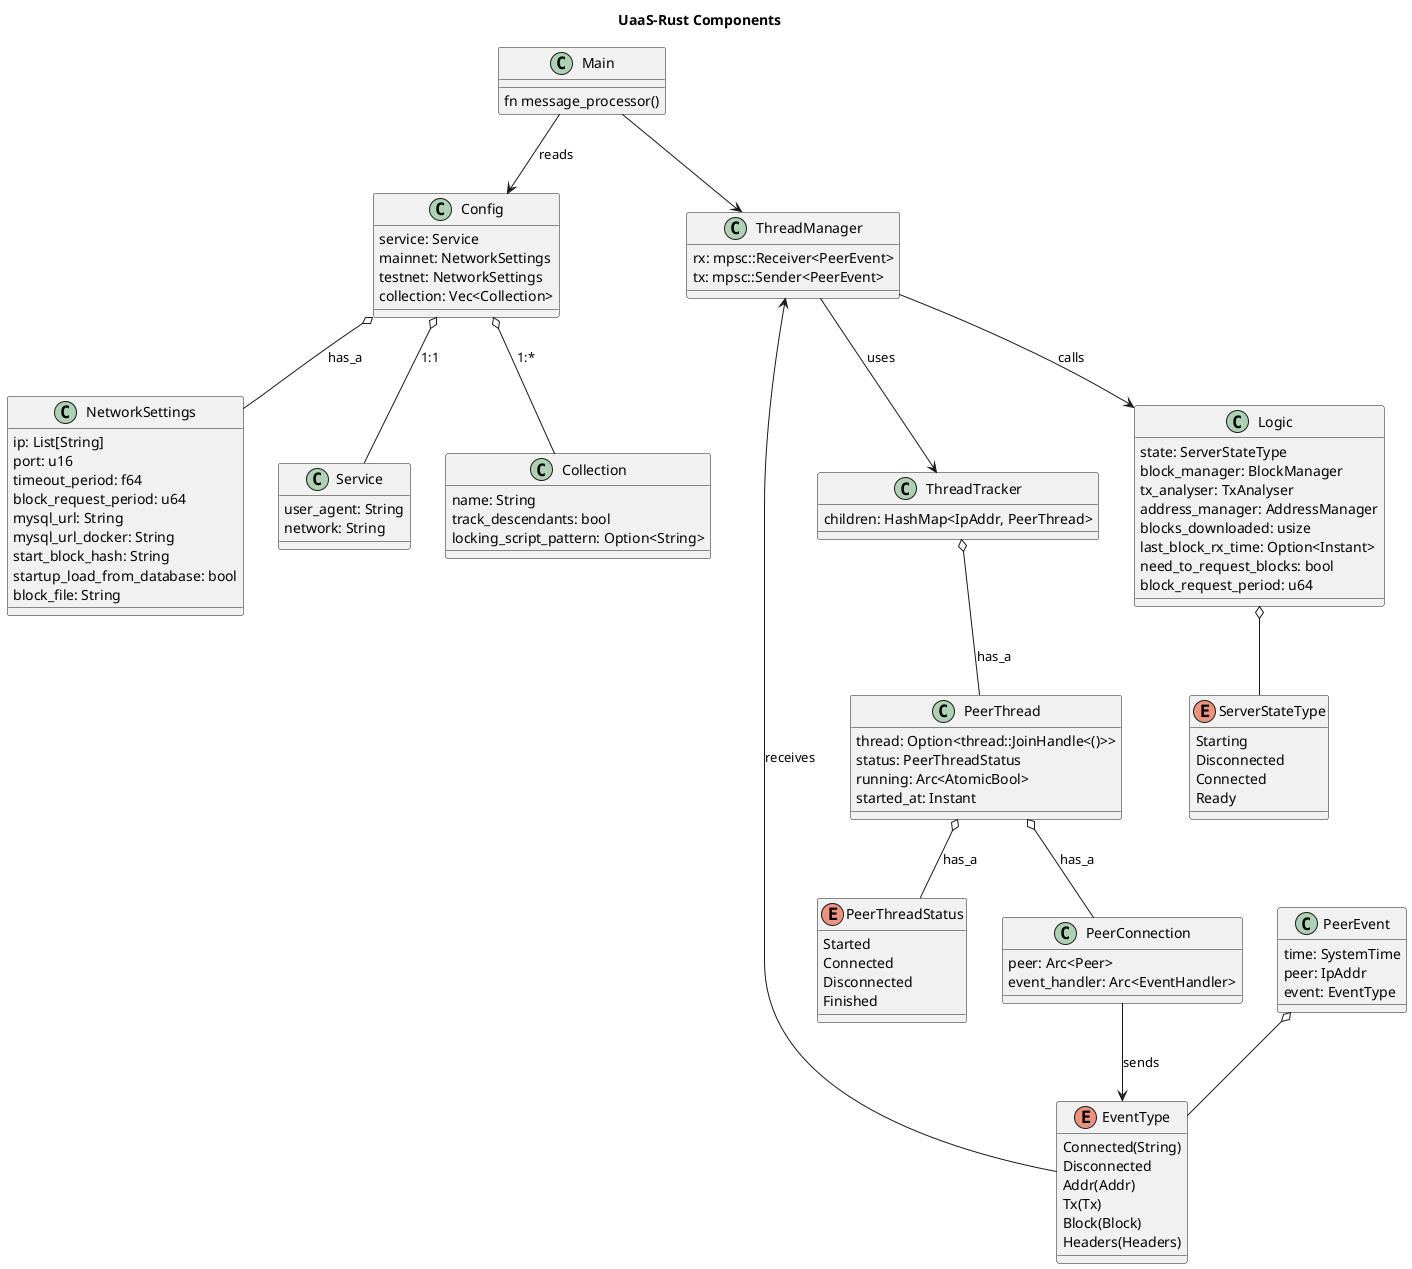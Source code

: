 @startuml
title UaaS-Rust Components

top to bottom direction

class Main {
    fn message_processor()
}

class NetworkSettings {
    ip: List[String]
    port: u16
    timeout_period: f64
    block_request_period: u64
    mysql_url: String
    mysql_url_docker: String
    start_block_hash: String
    startup_load_from_database: bool
    block_file: String
}

class Service {
    user_agent: String
    network: String
}

class Collection {
    name: String
    track_descendants: bool
    locking_script_pattern: Option<String>
}


class Config {
    service: Service
    mainnet: NetworkSettings
    testnet: NetworkSettings
    collection: Vec<Collection>
}

Config o-- Service: 1:1
Config o-- NetworkSettings: has_a
Config o-- Collection: 1:*

Main --> Config: reads

enum PeerThreadStatus {
    Started
    Connected
    Disconnected
    Finished
}

enum EventType {
    {field} Connected(String)
    Disconnected
    {field} Addr(Addr)
    {field} Tx(Tx)
    {field} Block(Block)
    {field} Headers(Headers)
}



class PeerEvent {
    time: SystemTime
    peer: IpAddr
    event: EventType
}


PeerEvent o-- EventType


class PeerThread {
    {field} thread: Option<thread::JoinHandle<()>>
    status: PeerThreadStatus
    running: Arc<AtomicBool>
    started_at: Instant
}

class ThreadTracker {
    children: HashMap<IpAddr, PeerThread>
}
ThreadTracker o-- PeerThread: has_a
PeerThread o-- PeerThreadStatus: has_a


class ThreadManager {
    rx: mpsc::Receiver<PeerEvent>
    tx: mpsc::Sender<PeerEvent>
}

ThreadManager --> ThreadTracker :uses
Main --> ThreadManager

class PeerConnection {
    peer: Arc<Peer>
    event_handler: Arc<EventHandler>
}

PeerThread o-- PeerConnection : has_a

PeerConnection --> EventType: sends
EventType --> ThreadManager: receives


enum ServerStateType {
    Starting
    Disconnected
    Connected
    Ready
}

class Logic {
    state: ServerStateType
    block_manager: BlockManager
    tx_analyser: TxAnalyser
    address_manager: AddressManager
    blocks_downloaded: usize
    last_block_rx_time: Option<Instant>
    need_to_request_blocks: bool
    block_request_period: u64
}
ThreadManager --> Logic : calls

Logic o-- ServerStateType


@enduml
